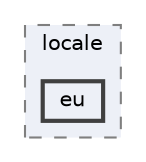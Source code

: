 digraph "C:/Users/LukeMabie/documents/Development/Password_Saver_Using_Django-master/venv/Lib/site-packages/django/conf/locale/eu"
{
 // LATEX_PDF_SIZE
  bgcolor="transparent";
  edge [fontname=Helvetica,fontsize=10,labelfontname=Helvetica,labelfontsize=10];
  node [fontname=Helvetica,fontsize=10,shape=box,height=0.2,width=0.4];
  compound=true
  subgraph clusterdir_6ae4708f427b9ff73e5313b131df1071 {
    graph [ bgcolor="#edf0f7", pencolor="grey50", label="locale", fontname=Helvetica,fontsize=10 style="filled,dashed", URL="dir_6ae4708f427b9ff73e5313b131df1071.html",tooltip=""]
  dir_eb97661116acfd53bfaf6b9edfc6e519 [label="eu", fillcolor="#edf0f7", color="grey25", style="filled,bold", URL="dir_eb97661116acfd53bfaf6b9edfc6e519.html",tooltip=""];
  }
}

